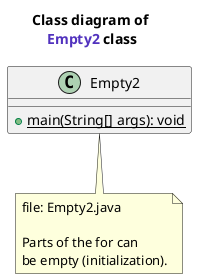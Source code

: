 @startuml
title Class diagram of \n<font name=monospace><color #5132be>Empty2</color></font> class

class Empty2 {
    {method} + {static} main(String[] args): void
}
note bottom of Empty2
    file: Empty2.java
    
    Parts of the for can 
    be empty (initialization).
end note
@enduml